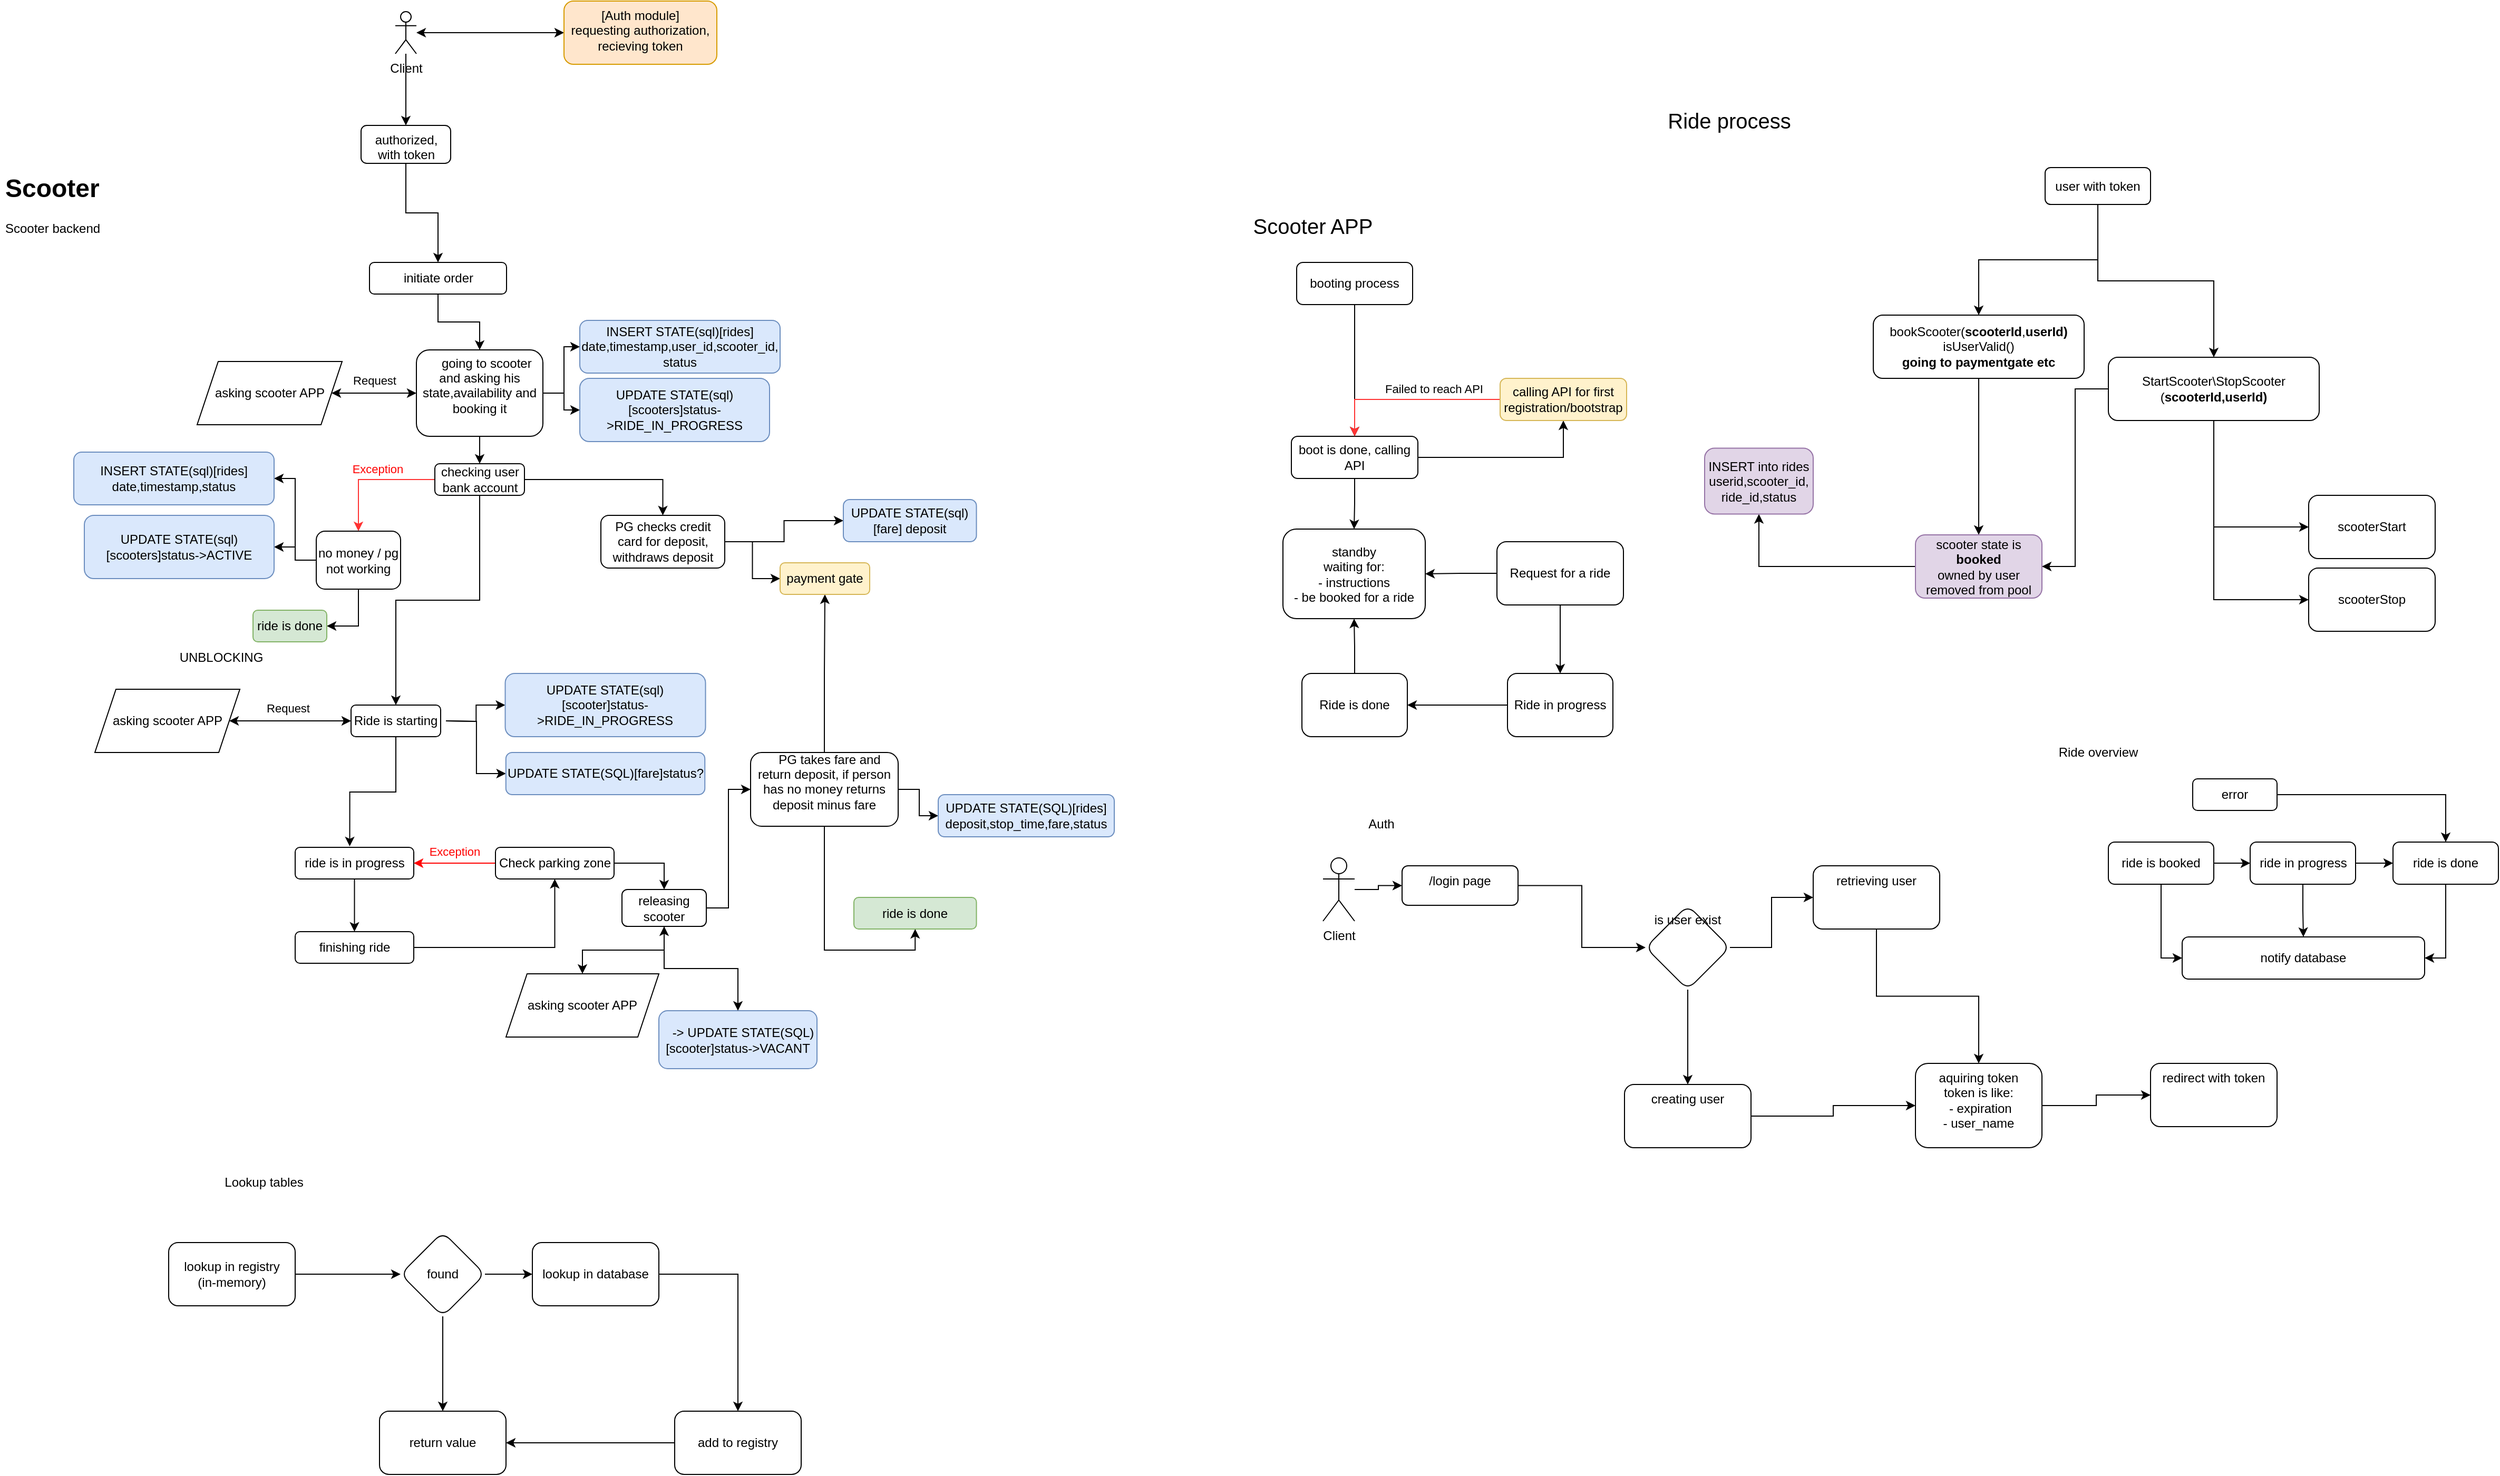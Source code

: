 <mxfile version="21.6.6" type="github">
  <diagram name="Page-1" id="B9Mj2-b3dq1Cd7GQC0pU">
    <mxGraphModel dx="2048" dy="1947" grid="1" gridSize="10" guides="1" tooltips="1" connect="1" arrows="1" fold="1" page="1" pageScale="1" pageWidth="827" pageHeight="1169" math="0" shadow="0">
      <root>
        <mxCell id="0" />
        <mxCell id="1" parent="0" />
        <mxCell id="IxOYMcuYMZwDZ8Kze4D3-2" value="&lt;h1&gt;Scooter&lt;/h1&gt;&lt;p&gt;Scooter backend&lt;/p&gt;" style="text;html=1;strokeColor=none;fillColor=none;spacing=5;spacingTop=-20;whiteSpace=wrap;overflow=hidden;rounded=0;" parent="1" vertex="1">
          <mxGeometry x="-360" y="-90" width="160" height="70" as="geometry" />
        </mxCell>
        <mxCell id="IxOYMcuYMZwDZ8Kze4D3-107" value="" style="edgeStyle=orthogonalEdgeStyle;rounded=0;orthogonalLoop=1;jettySize=auto;html=1;" parent="1" source="IxOYMcuYMZwDZ8Kze4D3-3" target="IxOYMcuYMZwDZ8Kze4D3-106" edge="1">
          <mxGeometry relative="1" as="geometry" />
        </mxCell>
        <mxCell id="IxOYMcuYMZwDZ8Kze4D3-3" value="initiate order" style="rounded=1;whiteSpace=wrap;html=1;" parent="1" vertex="1">
          <mxGeometry x="-9.5" width="130" height="30" as="geometry" />
        </mxCell>
        <mxCell id="IxOYMcuYMZwDZ8Kze4D3-50" value="" style="edgeStyle=orthogonalEdgeStyle;rounded=0;orthogonalLoop=1;jettySize=auto;html=1;" parent="1" source="IxOYMcuYMZwDZ8Kze4D3-8" target="IxOYMcuYMZwDZ8Kze4D3-49" edge="1">
          <mxGeometry relative="1" as="geometry" />
        </mxCell>
        <mxCell id="IxOYMcuYMZwDZ8Kze4D3-57" value="" style="edgeStyle=orthogonalEdgeStyle;rounded=0;orthogonalLoop=1;jettySize=auto;html=1;" parent="1" source="IxOYMcuYMZwDZ8Kze4D3-8" target="IxOYMcuYMZwDZ8Kze4D3-56" edge="1">
          <mxGeometry relative="1" as="geometry" />
        </mxCell>
        <mxCell id="IxOYMcuYMZwDZ8Kze4D3-88" value="" style="edgeStyle=orthogonalEdgeStyle;rounded=0;orthogonalLoop=1;jettySize=auto;html=1;strokeColor=#FF3333;" parent="1" source="IxOYMcuYMZwDZ8Kze4D3-8" target="IxOYMcuYMZwDZ8Kze4D3-87" edge="1">
          <mxGeometry relative="1" as="geometry" />
        </mxCell>
        <mxCell id="IxOYMcuYMZwDZ8Kze4D3-126" value="Exception" style="edgeLabel;html=1;align=center;verticalAlign=middle;resizable=0;points=[];fontColor=#FF0000;" parent="IxOYMcuYMZwDZ8Kze4D3-88" vertex="1" connectable="0">
          <mxGeometry x="-0.105" y="2" relative="1" as="geometry">
            <mxPoint y="-12" as="offset" />
          </mxGeometry>
        </mxCell>
        <mxCell id="IxOYMcuYMZwDZ8Kze4D3-8" value="checking user bank account" style="rounded=1;whiteSpace=wrap;html=1;" parent="1" vertex="1">
          <mxGeometry x="52.5" y="191" width="85" height="30" as="geometry" />
        </mxCell>
        <mxCell id="IxOYMcuYMZwDZ8Kze4D3-66" style="edgeStyle=orthogonalEdgeStyle;rounded=0;orthogonalLoop=1;jettySize=auto;html=1;" parent="1" source="IxOYMcuYMZwDZ8Kze4D3-22" target="IxOYMcuYMZwDZ8Kze4D3-24" edge="1">
          <mxGeometry relative="1" as="geometry" />
        </mxCell>
        <mxCell id="IxOYMcuYMZwDZ8Kze4D3-22" value="ride is in progress" style="rounded=1;whiteSpace=wrap;html=1;" parent="1" vertex="1">
          <mxGeometry x="-80" y="555" width="112.5" height="30" as="geometry" />
        </mxCell>
        <mxCell id="IxOYMcuYMZwDZ8Kze4D3-72" value="" style="edgeStyle=orthogonalEdgeStyle;rounded=0;orthogonalLoop=1;jettySize=auto;html=1;" parent="1" source="IxOYMcuYMZwDZ8Kze4D3-24" target="IxOYMcuYMZwDZ8Kze4D3-71" edge="1">
          <mxGeometry relative="1" as="geometry" />
        </mxCell>
        <mxCell id="IxOYMcuYMZwDZ8Kze4D3-24" value="finishing ride" style="rounded=1;whiteSpace=wrap;html=1;" parent="1" vertex="1">
          <mxGeometry x="-80" y="635" width="112.5" height="30" as="geometry" />
        </mxCell>
        <mxCell id="IxOYMcuYMZwDZ8Kze4D3-26" value="ride is done" style="rounded=1;whiteSpace=wrap;html=1;fillColor=#d5e8d4;strokeColor=#82b366;" parent="1" vertex="1">
          <mxGeometry x="450" y="602.5" width="116.25" height="30" as="geometry" />
        </mxCell>
        <mxCell id="IxOYMcuYMZwDZ8Kze4D3-33" style="edgeStyle=orthogonalEdgeStyle;rounded=0;orthogonalLoop=1;jettySize=auto;html=1;" parent="1" source="IxOYMcuYMZwDZ8Kze4D3-31" target="IxOYMcuYMZwDZ8Kze4D3-12" edge="1">
          <mxGeometry relative="1" as="geometry" />
        </mxCell>
        <mxCell id="IxOYMcuYMZwDZ8Kze4D3-86" style="edgeStyle=orthogonalEdgeStyle;rounded=0;orthogonalLoop=1;jettySize=auto;html=1;entryX=0.5;entryY=1;entryDx=0;entryDy=0;" parent="1" source="IxOYMcuYMZwDZ8Kze4D3-31" target="IxOYMcuYMZwDZ8Kze4D3-26" edge="1">
          <mxGeometry relative="1" as="geometry" />
        </mxCell>
        <mxCell id="IxOYMcuYMZwDZ8Kze4D3-98" style="edgeStyle=orthogonalEdgeStyle;rounded=0;orthogonalLoop=1;jettySize=auto;html=1;entryX=0;entryY=0.5;entryDx=0;entryDy=0;" parent="1" source="IxOYMcuYMZwDZ8Kze4D3-31" target="IxOYMcuYMZwDZ8Kze4D3-83" edge="1">
          <mxGeometry relative="1" as="geometry" />
        </mxCell>
        <mxCell id="IxOYMcuYMZwDZ8Kze4D3-31" value="&lt;div&gt;&amp;nbsp; &amp;nbsp;PG takes fare and return deposit, if person has no money returns deposit minus fare&lt;/div&gt;&lt;div&gt;&lt;br&gt;&lt;/div&gt;" style="rounded=1;whiteSpace=wrap;html=1;" parent="1" vertex="1">
          <mxGeometry x="352" y="465" width="140" height="70" as="geometry" />
        </mxCell>
        <mxCell id="IxOYMcuYMZwDZ8Kze4D3-45" value="UPDATE STATE(sql)[scooters]status-&amp;gt;RIDE_IN_PROGRESS&lt;br&gt;" style="rounded=1;whiteSpace=wrap;html=1;fillColor=#dae8fc;strokeColor=#6c8ebf;" parent="1" vertex="1">
          <mxGeometry x="190" y="110" width="180" height="60" as="geometry" />
        </mxCell>
        <mxCell id="IxOYMcuYMZwDZ8Kze4D3-51" style="edgeStyle=orthogonalEdgeStyle;rounded=0;orthogonalLoop=1;jettySize=auto;html=1;entryX=0;entryY=0.5;entryDx=0;entryDy=0;" parent="1" source="IxOYMcuYMZwDZ8Kze4D3-49" target="IxOYMcuYMZwDZ8Kze4D3-12" edge="1">
          <mxGeometry relative="1" as="geometry" />
        </mxCell>
        <mxCell id="IxOYMcuYMZwDZ8Kze4D3-95" style="edgeStyle=orthogonalEdgeStyle;rounded=0;orthogonalLoop=1;jettySize=auto;html=1;" parent="1" source="IxOYMcuYMZwDZ8Kze4D3-49" target="IxOYMcuYMZwDZ8Kze4D3-37" edge="1">
          <mxGeometry relative="1" as="geometry" />
        </mxCell>
        <mxCell id="IxOYMcuYMZwDZ8Kze4D3-49" value="PG checks credit card for deposit, withdraws deposit" style="rounded=1;whiteSpace=wrap;html=1;" parent="1" vertex="1">
          <mxGeometry x="210" y="240" width="117.5" height="50" as="geometry" />
        </mxCell>
        <mxCell id="IxOYMcuYMZwDZ8Kze4D3-61" style="edgeStyle=orthogonalEdgeStyle;rounded=0;orthogonalLoop=1;jettySize=auto;html=1;entryX=0.46;entryY=-0.034;entryDx=0;entryDy=0;entryPerimeter=0;" parent="1" source="IxOYMcuYMZwDZ8Kze4D3-56" target="IxOYMcuYMZwDZ8Kze4D3-22" edge="1">
          <mxGeometry relative="1" as="geometry" />
        </mxCell>
        <mxCell id="IxOYMcuYMZwDZ8Kze4D3-65" style="edgeStyle=orthogonalEdgeStyle;rounded=0;orthogonalLoop=1;jettySize=auto;html=1;entryX=0;entryY=0.5;entryDx=0;entryDy=0;" parent="1" target="IxOYMcuYMZwDZ8Kze4D3-64" edge="1">
          <mxGeometry relative="1" as="geometry">
            <mxPoint x="63" y="435" as="sourcePoint" />
          </mxGeometry>
        </mxCell>
        <mxCell id="IxOYMcuYMZwDZ8Kze4D3-104" style="edgeStyle=orthogonalEdgeStyle;rounded=0;orthogonalLoop=1;jettySize=auto;html=1;entryX=0;entryY=0.5;entryDx=0;entryDy=0;" parent="1" target="IxOYMcuYMZwDZ8Kze4D3-60" edge="1">
          <mxGeometry relative="1" as="geometry">
            <mxPoint x="63" y="435" as="sourcePoint" />
          </mxGeometry>
        </mxCell>
        <mxCell id="IxOYMcuYMZwDZ8Kze4D3-120" style="edgeStyle=orthogonalEdgeStyle;rounded=0;orthogonalLoop=1;jettySize=auto;html=1;startArrow=classic;startFill=1;" parent="1" source="IxOYMcuYMZwDZ8Kze4D3-56" target="IxOYMcuYMZwDZ8Kze4D3-119" edge="1">
          <mxGeometry relative="1" as="geometry" />
        </mxCell>
        <mxCell id="IxOYMcuYMZwDZ8Kze4D3-121" value="Request" style="edgeLabel;html=1;align=center;verticalAlign=middle;resizable=0;points=[];" parent="IxOYMcuYMZwDZ8Kze4D3-120" vertex="1" connectable="0">
          <mxGeometry x="0.04" y="-2" relative="1" as="geometry">
            <mxPoint y="-10" as="offset" />
          </mxGeometry>
        </mxCell>
        <mxCell id="IxOYMcuYMZwDZ8Kze4D3-56" value="Ride is starting" style="rounded=1;whiteSpace=wrap;html=1;" parent="1" vertex="1">
          <mxGeometry x="-27" y="420" width="85" height="30" as="geometry" />
        </mxCell>
        <mxCell id="IxOYMcuYMZwDZ8Kze4D3-60" value="UPDATE STATE(sql)[scooter]status-&gt;RIDE_IN_PROGRESS" style="rounded=1;whiteSpace=wrap;html=1;fillColor=#dae8fc;strokeColor=#6c8ebf;" parent="1" vertex="1">
          <mxGeometry x="119.26" y="390" width="190" height="60" as="geometry" />
        </mxCell>
        <mxCell id="IxOYMcuYMZwDZ8Kze4D3-64" value="UPDATE STATE(SQL)[fare]status?" style="rounded=1;whiteSpace=wrap;html=1;fillColor=#dae8fc;strokeColor=#6c8ebf;" parent="1" vertex="1">
          <mxGeometry x="119.88" y="465" width="188.75" height="40" as="geometry" />
        </mxCell>
        <mxCell id="IxOYMcuYMZwDZ8Kze4D3-67" value="&lt;div&gt;&lt;div&gt;&amp;nbsp; &amp;nbsp;-&amp;gt; UPDATE STATE(SQL)[scooter]status-&amp;gt;VACANT&lt;/div&gt;&lt;/div&gt;" style="rounded=1;whiteSpace=wrap;html=1;fillColor=#dae8fc;strokeColor=#6c8ebf;" parent="1" vertex="1">
          <mxGeometry x="265" y="710" width="150" height="55" as="geometry" />
        </mxCell>
        <mxCell id="IxOYMcuYMZwDZ8Kze4D3-76" value="&lt;font color=&quot;#ff0000&quot;&gt;Exception&lt;/font&gt;" style="edgeStyle=orthogonalEdgeStyle;rounded=0;orthogonalLoop=1;jettySize=auto;html=1;entryX=1;entryY=0.5;entryDx=0;entryDy=0;strokeColor=#FF0000;spacing=0;spacingRight=0;spacingTop=-22;" parent="1" source="IxOYMcuYMZwDZ8Kze4D3-71" target="IxOYMcuYMZwDZ8Kze4D3-22" edge="1">
          <mxGeometry x="0.002" relative="1" as="geometry">
            <mxPoint as="offset" />
          </mxGeometry>
        </mxCell>
        <mxCell id="IxOYMcuYMZwDZ8Kze4D3-79" style="edgeStyle=orthogonalEdgeStyle;rounded=0;orthogonalLoop=1;jettySize=auto;html=1;entryX=0.5;entryY=0;entryDx=0;entryDy=0;" parent="1" source="IxOYMcuYMZwDZ8Kze4D3-71" target="IxOYMcuYMZwDZ8Kze4D3-78" edge="1">
          <mxGeometry relative="1" as="geometry" />
        </mxCell>
        <mxCell id="IxOYMcuYMZwDZ8Kze4D3-71" value="Check parking zone" style="rounded=1;whiteSpace=wrap;html=1;" parent="1" vertex="1">
          <mxGeometry x="110" y="555" width="112.5" height="30" as="geometry" />
        </mxCell>
        <mxCell id="IxOYMcuYMZwDZ8Kze4D3-82" style="edgeStyle=orthogonalEdgeStyle;rounded=0;orthogonalLoop=1;jettySize=auto;html=1;entryX=0;entryY=0.5;entryDx=0;entryDy=0;" parent="1" source="IxOYMcuYMZwDZ8Kze4D3-78" target="IxOYMcuYMZwDZ8Kze4D3-31" edge="1">
          <mxGeometry relative="1" as="geometry" />
        </mxCell>
        <mxCell id="IxOYMcuYMZwDZ8Kze4D3-124" style="edgeStyle=orthogonalEdgeStyle;rounded=0;orthogonalLoop=1;jettySize=auto;html=1;startArrow=classic;startFill=1;" parent="1" source="IxOYMcuYMZwDZ8Kze4D3-78" target="IxOYMcuYMZwDZ8Kze4D3-123" edge="1">
          <mxGeometry relative="1" as="geometry" />
        </mxCell>
        <mxCell id="IxOYMcuYMZwDZ8Kze4D3-125" style="edgeStyle=orthogonalEdgeStyle;rounded=0;orthogonalLoop=1;jettySize=auto;html=1;" parent="1" source="IxOYMcuYMZwDZ8Kze4D3-78" target="IxOYMcuYMZwDZ8Kze4D3-67" edge="1">
          <mxGeometry relative="1" as="geometry" />
        </mxCell>
        <mxCell id="IxOYMcuYMZwDZ8Kze4D3-78" value="releasing scooter" style="rounded=1;whiteSpace=wrap;html=1;" parent="1" vertex="1">
          <mxGeometry x="230" y="595" width="80" height="35" as="geometry" />
        </mxCell>
        <mxCell id="IxOYMcuYMZwDZ8Kze4D3-83" value="UPDATE STATE(SQL)[rides] deposit,stop_time,fare,status" style="rounded=1;whiteSpace=wrap;html=1;fillColor=#dae8fc;strokeColor=#6c8ebf;" parent="1" vertex="1">
          <mxGeometry x="530" y="505" width="167" height="40" as="geometry" />
        </mxCell>
        <mxCell id="IxOYMcuYMZwDZ8Kze4D3-91" style="edgeStyle=orthogonalEdgeStyle;rounded=0;orthogonalLoop=1;jettySize=auto;html=1;" parent="1" source="IxOYMcuYMZwDZ8Kze4D3-87" target="IxOYMcuYMZwDZ8Kze4D3-90" edge="1">
          <mxGeometry relative="1" as="geometry" />
        </mxCell>
        <mxCell id="IxOYMcuYMZwDZ8Kze4D3-92" style="edgeStyle=orthogonalEdgeStyle;rounded=0;orthogonalLoop=1;jettySize=auto;html=1;entryX=1;entryY=0.5;entryDx=0;entryDy=0;" parent="1" source="IxOYMcuYMZwDZ8Kze4D3-87" target="IxOYMcuYMZwDZ8Kze4D3-89" edge="1">
          <mxGeometry relative="1" as="geometry" />
        </mxCell>
        <mxCell id="1r2iXWkapO2HrHA8mFTf-27" style="edgeStyle=orthogonalEdgeStyle;rounded=0;orthogonalLoop=1;jettySize=auto;html=1;entryX=1;entryY=0.5;entryDx=0;entryDy=0;" parent="1" source="IxOYMcuYMZwDZ8Kze4D3-87" target="1r2iXWkapO2HrHA8mFTf-26" edge="1">
          <mxGeometry relative="1" as="geometry" />
        </mxCell>
        <mxCell id="IxOYMcuYMZwDZ8Kze4D3-87" value="no money / pg not working" style="rounded=1;whiteSpace=wrap;html=1;" parent="1" vertex="1">
          <mxGeometry x="-60" y="255" width="80" height="55" as="geometry" />
        </mxCell>
        <mxCell id="IxOYMcuYMZwDZ8Kze4D3-89" value="INSERT STATE(sql)[rides] date,timestamp,status" style="rounded=1;whiteSpace=wrap;html=1;fillColor=#dae8fc;strokeColor=#6c8ebf;" parent="1" vertex="1">
          <mxGeometry x="-290" y="180" width="190" height="50" as="geometry" />
        </mxCell>
        <mxCell id="IxOYMcuYMZwDZ8Kze4D3-90" value="UPDATE STATE(sql)[scooters]status-&amp;gt;ACTIVE" style="rounded=1;whiteSpace=wrap;html=1;fillColor=#dae8fc;strokeColor=#6c8ebf;" parent="1" vertex="1">
          <mxGeometry x="-280" y="240" width="180" height="60" as="geometry" />
        </mxCell>
        <mxCell id="IxOYMcuYMZwDZ8Kze4D3-42" value="INSERT STATE(sql)[rides] date,timestamp,user_id,scooter_id, status" style="rounded=1;whiteSpace=wrap;html=1;fillColor=#dae8fc;strokeColor=#6c8ebf;" parent="1" vertex="1">
          <mxGeometry x="190" y="55" width="190" height="50" as="geometry" />
        </mxCell>
        <mxCell id="IxOYMcuYMZwDZ8Kze4D3-12" value="payment gate" style="rounded=1;whiteSpace=wrap;html=1;fillColor=#fff2cc;strokeColor=#d6b656;" parent="1" vertex="1">
          <mxGeometry x="380" y="285" width="85" height="30" as="geometry" />
        </mxCell>
        <mxCell id="IxOYMcuYMZwDZ8Kze4D3-37" value="UPDATE STATE(sql)[fare] deposit" style="rounded=1;whiteSpace=wrap;html=1;fillColor=#dae8fc;strokeColor=#6c8ebf;" parent="1" vertex="1">
          <mxGeometry x="440" y="225" width="126.25" height="40" as="geometry" />
        </mxCell>
        <mxCell id="IxOYMcuYMZwDZ8Kze4D3-108" style="edgeStyle=orthogonalEdgeStyle;rounded=0;orthogonalLoop=1;jettySize=auto;html=1;" parent="1" source="IxOYMcuYMZwDZ8Kze4D3-106" target="IxOYMcuYMZwDZ8Kze4D3-42" edge="1">
          <mxGeometry relative="1" as="geometry" />
        </mxCell>
        <mxCell id="IxOYMcuYMZwDZ8Kze4D3-112" style="edgeStyle=orthogonalEdgeStyle;rounded=0;orthogonalLoop=1;jettySize=auto;html=1;startArrow=classic;startFill=1;" parent="1" source="IxOYMcuYMZwDZ8Kze4D3-106" target="IxOYMcuYMZwDZ8Kze4D3-111" edge="1">
          <mxGeometry relative="1" as="geometry" />
        </mxCell>
        <mxCell id="IxOYMcuYMZwDZ8Kze4D3-115" value="Request" style="edgeLabel;html=1;align=center;verticalAlign=middle;resizable=0;points=[];" parent="IxOYMcuYMZwDZ8Kze4D3-112" vertex="1" connectable="0">
          <mxGeometry relative="1" as="geometry">
            <mxPoint y="-12" as="offset" />
          </mxGeometry>
        </mxCell>
        <mxCell id="IxOYMcuYMZwDZ8Kze4D3-114" style="edgeStyle=orthogonalEdgeStyle;rounded=0;orthogonalLoop=1;jettySize=auto;html=1;entryX=0;entryY=0.5;entryDx=0;entryDy=0;" parent="1" source="IxOYMcuYMZwDZ8Kze4D3-106" target="IxOYMcuYMZwDZ8Kze4D3-45" edge="1">
          <mxGeometry relative="1" as="geometry" />
        </mxCell>
        <mxCell id="IxOYMcuYMZwDZ8Kze4D3-116" style="edgeStyle=orthogonalEdgeStyle;rounded=0;orthogonalLoop=1;jettySize=auto;html=1;" parent="1" source="IxOYMcuYMZwDZ8Kze4D3-106" target="IxOYMcuYMZwDZ8Kze4D3-8" edge="1">
          <mxGeometry relative="1" as="geometry" />
        </mxCell>
        <mxCell id="IxOYMcuYMZwDZ8Kze4D3-106" value="&lt;div&gt;&amp;nbsp; &amp;nbsp; going to scooter and asking his state,availability and booking it&lt;/div&gt;&lt;div&gt;&lt;br&gt;&lt;/div&gt;" style="rounded=1;whiteSpace=wrap;html=1;" parent="1" vertex="1">
          <mxGeometry x="35" y="83" width="120" height="82" as="geometry" />
        </mxCell>
        <mxCell id="IxOYMcuYMZwDZ8Kze4D3-111" value="asking scooter APP" style="shape=parallelogram;perimeter=parallelogramPerimeter;whiteSpace=wrap;html=1;fixedSize=1;" parent="1" vertex="1">
          <mxGeometry x="-173" y="94" width="137.5" height="60" as="geometry" />
        </mxCell>
        <mxCell id="IxOYMcuYMZwDZ8Kze4D3-119" value="asking scooter APP" style="shape=parallelogram;perimeter=parallelogramPerimeter;whiteSpace=wrap;html=1;fixedSize=1;" parent="1" vertex="1">
          <mxGeometry x="-270" y="405" width="137.5" height="60" as="geometry" />
        </mxCell>
        <mxCell id="IxOYMcuYMZwDZ8Kze4D3-122" value="UNBLOCKING" style="text;html=1;strokeColor=none;fillColor=none;align=center;verticalAlign=middle;whiteSpace=wrap;rounded=0;" parent="1" vertex="1">
          <mxGeometry x="-180" y="360" width="60" height="30" as="geometry" />
        </mxCell>
        <mxCell id="IxOYMcuYMZwDZ8Kze4D3-123" value="asking scooter APP" style="shape=parallelogram;perimeter=parallelogramPerimeter;whiteSpace=wrap;html=1;fixedSize=1;" parent="1" vertex="1">
          <mxGeometry x="120" y="675" width="145" height="60" as="geometry" />
        </mxCell>
        <mxCell id="S2isAtEZf0TVNGyKqOjU-1" value="&lt;font style=&quot;font-size: 20px;&quot;&gt;Scooter APP&lt;/font&gt;" style="text;html=1;align=center;verticalAlign=middle;resizable=0;points=[];autosize=1;strokeColor=none;fillColor=none;" parent="1" vertex="1">
          <mxGeometry x="815" y="-55" width="140" height="40" as="geometry" />
        </mxCell>
        <mxCell id="S2isAtEZf0TVNGyKqOjU-4" value="" style="edgeStyle=orthogonalEdgeStyle;rounded=0;orthogonalLoop=1;jettySize=auto;html=1;" parent="1" source="S2isAtEZf0TVNGyKqOjU-2" target="S2isAtEZf0TVNGyKqOjU-3" edge="1">
          <mxGeometry relative="1" as="geometry" />
        </mxCell>
        <mxCell id="S2isAtEZf0TVNGyKqOjU-2" value="booting process" style="rounded=1;whiteSpace=wrap;html=1;" parent="1" vertex="1">
          <mxGeometry x="870" width="110" height="40" as="geometry" />
        </mxCell>
        <mxCell id="S2isAtEZf0TVNGyKqOjU-7" value="" style="edgeStyle=orthogonalEdgeStyle;rounded=0;orthogonalLoop=1;jettySize=auto;html=1;" parent="1" source="S2isAtEZf0TVNGyKqOjU-3" target="S2isAtEZf0TVNGyKqOjU-6" edge="1">
          <mxGeometry relative="1" as="geometry" />
        </mxCell>
        <mxCell id="S2isAtEZf0TVNGyKqOjU-12" value="" style="edgeStyle=orthogonalEdgeStyle;rounded=0;orthogonalLoop=1;jettySize=auto;html=1;" parent="1" source="S2isAtEZf0TVNGyKqOjU-3" target="S2isAtEZf0TVNGyKqOjU-11" edge="1">
          <mxGeometry relative="1" as="geometry" />
        </mxCell>
        <mxCell id="S2isAtEZf0TVNGyKqOjU-3" value="boot is done, calling API" style="rounded=1;whiteSpace=wrap;html=1;" parent="1" vertex="1">
          <mxGeometry x="865" y="165" width="120" height="40" as="geometry" />
        </mxCell>
        <mxCell id="S2isAtEZf0TVNGyKqOjU-22" value="" style="edgeStyle=orthogonalEdgeStyle;rounded=0;orthogonalLoop=1;jettySize=auto;html=1;strokeColor=#FF3333;" parent="1" source="S2isAtEZf0TVNGyKqOjU-6" target="S2isAtEZf0TVNGyKqOjU-3" edge="1">
          <mxGeometry relative="1" as="geometry" />
        </mxCell>
        <mxCell id="S2isAtEZf0TVNGyKqOjU-23" value="Failed to reach API" style="edgeLabel;html=1;align=center;verticalAlign=middle;resizable=0;points=[];" parent="S2isAtEZf0TVNGyKqOjU-22" vertex="1" connectable="0">
          <mxGeometry x="-0.272" y="-1" relative="1" as="geometry">
            <mxPoint y="-9" as="offset" />
          </mxGeometry>
        </mxCell>
        <mxCell id="S2isAtEZf0TVNGyKqOjU-6" value="calling API for first registration/bootstrap" style="rounded=1;whiteSpace=wrap;html=1;fillColor=#fff2cc;strokeColor=#d6b656;" parent="1" vertex="1">
          <mxGeometry x="1063" y="110" width="120" height="40" as="geometry" />
        </mxCell>
        <mxCell id="S2isAtEZf0TVNGyKqOjU-11" value="standby&lt;br&gt;waiting for:&lt;br&gt;- instructions&lt;br&gt;- be booked for a ride" style="rounded=1;whiteSpace=wrap;html=1;" parent="1" vertex="1">
          <mxGeometry x="857" y="253" width="135" height="85" as="geometry" />
        </mxCell>
        <mxCell id="S2isAtEZf0TVNGyKqOjU-14" style="edgeStyle=orthogonalEdgeStyle;rounded=0;orthogonalLoop=1;jettySize=auto;html=1;entryX=1;entryY=0.5;entryDx=0;entryDy=0;" parent="1" source="S2isAtEZf0TVNGyKqOjU-13" target="S2isAtEZf0TVNGyKqOjU-11" edge="1">
          <mxGeometry relative="1" as="geometry" />
        </mxCell>
        <mxCell id="S2isAtEZf0TVNGyKqOjU-16" value="" style="edgeStyle=orthogonalEdgeStyle;rounded=0;orthogonalLoop=1;jettySize=auto;html=1;" parent="1" source="S2isAtEZf0TVNGyKqOjU-13" target="S2isAtEZf0TVNGyKqOjU-15" edge="1">
          <mxGeometry relative="1" as="geometry" />
        </mxCell>
        <mxCell id="S2isAtEZf0TVNGyKqOjU-13" value="Request for a ride" style="rounded=1;whiteSpace=wrap;html=1;" parent="1" vertex="1">
          <mxGeometry x="1060" y="265" width="120" height="60" as="geometry" />
        </mxCell>
        <mxCell id="S2isAtEZf0TVNGyKqOjU-19" value="" style="edgeStyle=orthogonalEdgeStyle;rounded=0;orthogonalLoop=1;jettySize=auto;html=1;" parent="1" source="S2isAtEZf0TVNGyKqOjU-15" target="S2isAtEZf0TVNGyKqOjU-18" edge="1">
          <mxGeometry relative="1" as="geometry" />
        </mxCell>
        <mxCell id="S2isAtEZf0TVNGyKqOjU-15" value="Ride in progress" style="rounded=1;whiteSpace=wrap;html=1;" parent="1" vertex="1">
          <mxGeometry x="1070" y="390" width="100" height="60" as="geometry" />
        </mxCell>
        <mxCell id="S2isAtEZf0TVNGyKqOjU-20" value="" style="edgeStyle=orthogonalEdgeStyle;rounded=0;orthogonalLoop=1;jettySize=auto;html=1;" parent="1" source="S2isAtEZf0TVNGyKqOjU-18" target="S2isAtEZf0TVNGyKqOjU-11" edge="1">
          <mxGeometry relative="1" as="geometry" />
        </mxCell>
        <mxCell id="S2isAtEZf0TVNGyKqOjU-18" value="Ride is done" style="rounded=1;whiteSpace=wrap;html=1;" parent="1" vertex="1">
          <mxGeometry x="875" y="390" width="100" height="60" as="geometry" />
        </mxCell>
        <mxCell id="13goinsFqZNGyoFPxJY--6" value="" style="edgeStyle=orthogonalEdgeStyle;orthogonalLoop=1;jettySize=auto;html=1;curved=1;startArrow=classic;startFill=1;" parent="1" source="13goinsFqZNGyoFPxJY--2" target="13goinsFqZNGyoFPxJY--5" edge="1">
          <mxGeometry relative="1" as="geometry" />
        </mxCell>
        <mxCell id="1r2iXWkapO2HrHA8mFTf-23" value="" style="edgeStyle=orthogonalEdgeStyle;rounded=0;orthogonalLoop=1;jettySize=auto;html=1;" parent="1" source="13goinsFqZNGyoFPxJY--2" target="13goinsFqZNGyoFPxJY--7" edge="1">
          <mxGeometry relative="1" as="geometry" />
        </mxCell>
        <mxCell id="13goinsFqZNGyoFPxJY--2" value="Client" style="shape=umlActor;verticalLabelPosition=bottom;verticalAlign=top;html=1;outlineConnect=0;" parent="1" vertex="1">
          <mxGeometry x="15" y="-238" width="20" height="40" as="geometry" />
        </mxCell>
        <mxCell id="13goinsFqZNGyoFPxJY--5" value="[Auth module]&lt;br&gt;requesting authorization, recieving token" style="rounded=1;whiteSpace=wrap;html=1;verticalAlign=top;fillColor=#ffe6cc;strokeColor=#d79b00;" parent="1" vertex="1">
          <mxGeometry x="175" y="-248" width="145" height="60" as="geometry" />
        </mxCell>
        <mxCell id="13goinsFqZNGyoFPxJY--9" value="" style="edgeStyle=orthogonalEdgeStyle;rounded=0;orthogonalLoop=1;jettySize=auto;html=1;" parent="1" source="13goinsFqZNGyoFPxJY--7" target="IxOYMcuYMZwDZ8Kze4D3-3" edge="1">
          <mxGeometry relative="1" as="geometry" />
        </mxCell>
        <mxCell id="13goinsFqZNGyoFPxJY--7" value="authorized, with token&lt;br&gt;" style="rounded=1;whiteSpace=wrap;html=1;verticalAlign=top;" parent="1" vertex="1">
          <mxGeometry x="-17.5" y="-130" width="85" height="36" as="geometry" />
        </mxCell>
        <mxCell id="13goinsFqZNGyoFPxJY--13" value="" style="edgeStyle=orthogonalEdgeStyle;rounded=0;orthogonalLoop=1;jettySize=auto;html=1;" parent="1" source="13goinsFqZNGyoFPxJY--11" target="13goinsFqZNGyoFPxJY--12" edge="1">
          <mxGeometry relative="1" as="geometry" />
        </mxCell>
        <mxCell id="geULu30l--rnsUxpWc-W-18" style="edgeStyle=orthogonalEdgeStyle;rounded=0;orthogonalLoop=1;jettySize=auto;html=1;entryX=0.5;entryY=0;entryDx=0;entryDy=0;" edge="1" parent="1" source="13goinsFqZNGyoFPxJY--11" target="geULu30l--rnsUxpWc-W-4">
          <mxGeometry relative="1" as="geometry" />
        </mxCell>
        <mxCell id="13goinsFqZNGyoFPxJY--11" value="user with token" style="rounded=1;whiteSpace=wrap;html=1;" parent="1" vertex="1">
          <mxGeometry x="1580" y="-90" width="100" height="35" as="geometry" />
        </mxCell>
        <mxCell id="13goinsFqZNGyoFPxJY--27" value="" style="edgeStyle=orthogonalEdgeStyle;rounded=0;orthogonalLoop=1;jettySize=auto;html=1;" parent="1" source="13goinsFqZNGyoFPxJY--12" target="13goinsFqZNGyoFPxJY--14" edge="1">
          <mxGeometry relative="1" as="geometry" />
        </mxCell>
        <mxCell id="13goinsFqZNGyoFPxJY--12" value="bookScooter(&lt;b&gt;scooterId&lt;/b&gt;,&lt;b&gt;userId)&lt;br&gt;&lt;/b&gt;isUserValid()&lt;br style=&quot;border-color: var(--border-color);&quot;&gt;&lt;b&gt;going to paymentgate etc&lt;br&gt;&lt;/b&gt;" style="rounded=1;whiteSpace=wrap;html=1;" parent="1" vertex="1">
          <mxGeometry x="1417" y="50" width="200" height="60" as="geometry" />
        </mxCell>
        <mxCell id="geULu30l--rnsUxpWc-W-3" value="" style="edgeStyle=orthogonalEdgeStyle;rounded=0;orthogonalLoop=1;jettySize=auto;html=1;" edge="1" parent="1" source="13goinsFqZNGyoFPxJY--14" target="geULu30l--rnsUxpWc-W-2">
          <mxGeometry relative="1" as="geometry" />
        </mxCell>
        <mxCell id="13goinsFqZNGyoFPxJY--14" value="scooter state is &lt;b&gt;booked&lt;/b&gt;&lt;br&gt;owned by user&lt;br&gt;removed from pool" style="rounded=1;whiteSpace=wrap;html=1;fillColor=#e1d5e7;strokeColor=#9673a6;" parent="1" vertex="1">
          <mxGeometry x="1457" y="258.5" width="120" height="60" as="geometry" />
        </mxCell>
        <mxCell id="13goinsFqZNGyoFPxJY--19" value="scooterStart" style="rounded=1;whiteSpace=wrap;html=1;" parent="1" vertex="1">
          <mxGeometry x="1830" y="221" width="120" height="60" as="geometry" />
        </mxCell>
        <mxCell id="13goinsFqZNGyoFPxJY--22" value="scooterStop" style="rounded=1;whiteSpace=wrap;html=1;" parent="1" vertex="1">
          <mxGeometry x="1830" y="290" width="120" height="60" as="geometry" />
        </mxCell>
        <mxCell id="13goinsFqZNGyoFPxJY--28" value="&lt;font style=&quot;font-size: 20px;&quot;&gt;Ride process&lt;/font&gt;" style="text;html=1;align=center;verticalAlign=middle;resizable=0;points=[];autosize=1;strokeColor=none;fillColor=none;" parent="1" vertex="1">
          <mxGeometry x="1210" y="-155" width="140" height="40" as="geometry" />
        </mxCell>
        <mxCell id="1r2iXWkapO2HrHA8mFTf-1" value="Auth" style="text;html=1;align=center;verticalAlign=middle;resizable=0;points=[];autosize=1;strokeColor=none;fillColor=none;" parent="1" vertex="1">
          <mxGeometry x="925" y="518" width="50" height="30" as="geometry" />
        </mxCell>
        <mxCell id="1r2iXWkapO2HrHA8mFTf-6" value="" style="edgeStyle=orthogonalEdgeStyle;rounded=0;orthogonalLoop=1;jettySize=auto;html=1;" parent="1" source="1r2iXWkapO2HrHA8mFTf-2" target="1r2iXWkapO2HrHA8mFTf-5" edge="1">
          <mxGeometry relative="1" as="geometry" />
        </mxCell>
        <mxCell id="1r2iXWkapO2HrHA8mFTf-2" value="Client" style="shape=umlActor;verticalLabelPosition=bottom;verticalAlign=top;html=1;outlineConnect=0;" parent="1" vertex="1">
          <mxGeometry x="895" y="565" width="30" height="60" as="geometry" />
        </mxCell>
        <mxCell id="1r2iXWkapO2HrHA8mFTf-8" value="" style="edgeStyle=orthogonalEdgeStyle;rounded=0;orthogonalLoop=1;jettySize=auto;html=1;" parent="1" source="1r2iXWkapO2HrHA8mFTf-5" target="1r2iXWkapO2HrHA8mFTf-7" edge="1">
          <mxGeometry relative="1" as="geometry" />
        </mxCell>
        <mxCell id="1r2iXWkapO2HrHA8mFTf-5" value="/login page" style="rounded=1;whiteSpace=wrap;html=1;verticalAlign=top;" parent="1" vertex="1">
          <mxGeometry x="970" y="572.5" width="110" height="37.5" as="geometry" />
        </mxCell>
        <mxCell id="1r2iXWkapO2HrHA8mFTf-11" value="" style="edgeStyle=orthogonalEdgeStyle;rounded=0;orthogonalLoop=1;jettySize=auto;html=1;" parent="1" source="1r2iXWkapO2HrHA8mFTf-7" target="1r2iXWkapO2HrHA8mFTf-10" edge="1">
          <mxGeometry relative="1" as="geometry" />
        </mxCell>
        <mxCell id="1r2iXWkapO2HrHA8mFTf-15" value="" style="edgeStyle=orthogonalEdgeStyle;rounded=0;orthogonalLoop=1;jettySize=auto;html=1;" parent="1" source="1r2iXWkapO2HrHA8mFTf-7" target="1r2iXWkapO2HrHA8mFTf-14" edge="1">
          <mxGeometry relative="1" as="geometry" />
        </mxCell>
        <mxCell id="1r2iXWkapO2HrHA8mFTf-7" value="is user exist" style="rhombus;whiteSpace=wrap;html=1;verticalAlign=top;rounded=1;" parent="1" vertex="1">
          <mxGeometry x="1201" y="610" width="80" height="80" as="geometry" />
        </mxCell>
        <mxCell id="1r2iXWkapO2HrHA8mFTf-13" value="" style="edgeStyle=orthogonalEdgeStyle;rounded=0;orthogonalLoop=1;jettySize=auto;html=1;" parent="1" source="1r2iXWkapO2HrHA8mFTf-10" target="1r2iXWkapO2HrHA8mFTf-12" edge="1">
          <mxGeometry relative="1" as="geometry" />
        </mxCell>
        <mxCell id="1r2iXWkapO2HrHA8mFTf-10" value="creating user" style="whiteSpace=wrap;html=1;verticalAlign=top;rounded=1;" parent="1" vertex="1">
          <mxGeometry x="1181" y="780" width="120" height="60" as="geometry" />
        </mxCell>
        <mxCell id="1r2iXWkapO2HrHA8mFTf-18" value="" style="edgeStyle=orthogonalEdgeStyle;rounded=0;orthogonalLoop=1;jettySize=auto;html=1;" parent="1" source="1r2iXWkapO2HrHA8mFTf-12" target="1r2iXWkapO2HrHA8mFTf-17" edge="1">
          <mxGeometry relative="1" as="geometry" />
        </mxCell>
        <mxCell id="1r2iXWkapO2HrHA8mFTf-12" value="aquiring token&lt;br&gt;token is like:&lt;br&gt;&amp;nbsp;- expiration&lt;br&gt;- user_name" style="rounded=1;whiteSpace=wrap;html=1;verticalAlign=top;" parent="1" vertex="1">
          <mxGeometry x="1457" y="760" width="120" height="80" as="geometry" />
        </mxCell>
        <mxCell id="1r2iXWkapO2HrHA8mFTf-16" value="" style="edgeStyle=orthogonalEdgeStyle;rounded=0;orthogonalLoop=1;jettySize=auto;html=1;" parent="1" source="1r2iXWkapO2HrHA8mFTf-14" target="1r2iXWkapO2HrHA8mFTf-12" edge="1">
          <mxGeometry relative="1" as="geometry" />
        </mxCell>
        <mxCell id="1r2iXWkapO2HrHA8mFTf-14" value="retrieving user" style="rounded=1;whiteSpace=wrap;html=1;verticalAlign=top;" parent="1" vertex="1">
          <mxGeometry x="1360" y="572.5" width="120" height="60" as="geometry" />
        </mxCell>
        <mxCell id="1r2iXWkapO2HrHA8mFTf-17" value="redirect with token" style="rounded=1;whiteSpace=wrap;html=1;verticalAlign=top;" parent="1" vertex="1">
          <mxGeometry x="1680" y="760" width="120" height="60" as="geometry" />
        </mxCell>
        <mxCell id="1r2iXWkapO2HrHA8mFTf-26" value="ride is done" style="rounded=1;whiteSpace=wrap;html=1;fillColor=#d5e8d4;strokeColor=#82b366;" parent="1" vertex="1">
          <mxGeometry x="-120" y="330" width="70" height="30" as="geometry" />
        </mxCell>
        <mxCell id="1r2iXWkapO2HrHA8mFTf-42" style="edgeStyle=orthogonalEdgeStyle;rounded=0;orthogonalLoop=1;jettySize=auto;html=1;entryX=1;entryY=0.5;entryDx=0;entryDy=0;" parent="1" source="1r2iXWkapO2HrHA8mFTf-28" target="1r2iXWkapO2HrHA8mFTf-30" edge="1">
          <mxGeometry relative="1" as="geometry" />
        </mxCell>
        <mxCell id="1r2iXWkapO2HrHA8mFTf-28" value="ride is done" style="rounded=1;whiteSpace=wrap;html=1;" parent="1" vertex="1">
          <mxGeometry x="1910" y="550" width="100" height="40" as="geometry" />
        </mxCell>
        <mxCell id="1r2iXWkapO2HrHA8mFTf-30" value="notify database" style="rounded=1;whiteSpace=wrap;html=1;" parent="1" vertex="1">
          <mxGeometry x="1710" y="640" width="230" height="40" as="geometry" />
        </mxCell>
        <mxCell id="1r2iXWkapO2HrHA8mFTf-37" value="" style="edgeStyle=orthogonalEdgeStyle;rounded=0;orthogonalLoop=1;jettySize=auto;html=1;" parent="1" source="1r2iXWkapO2HrHA8mFTf-35" target="1r2iXWkapO2HrHA8mFTf-28" edge="1">
          <mxGeometry relative="1" as="geometry" />
        </mxCell>
        <mxCell id="1r2iXWkapO2HrHA8mFTf-39" value="" style="edgeStyle=orthogonalEdgeStyle;rounded=0;orthogonalLoop=1;jettySize=auto;html=1;" parent="1" source="1r2iXWkapO2HrHA8mFTf-35" target="1r2iXWkapO2HrHA8mFTf-30" edge="1">
          <mxGeometry relative="1" as="geometry" />
        </mxCell>
        <mxCell id="1r2iXWkapO2HrHA8mFTf-35" value="ride in progress" style="rounded=1;whiteSpace=wrap;html=1;" parent="1" vertex="1">
          <mxGeometry x="1774.5" y="550" width="100" height="40" as="geometry" />
        </mxCell>
        <mxCell id="1r2iXWkapO2HrHA8mFTf-38" value="" style="edgeStyle=orthogonalEdgeStyle;rounded=0;orthogonalLoop=1;jettySize=auto;html=1;" parent="1" source="1r2iXWkapO2HrHA8mFTf-36" target="1r2iXWkapO2HrHA8mFTf-35" edge="1">
          <mxGeometry relative="1" as="geometry" />
        </mxCell>
        <mxCell id="1r2iXWkapO2HrHA8mFTf-40" style="edgeStyle=orthogonalEdgeStyle;rounded=0;orthogonalLoop=1;jettySize=auto;html=1;entryX=0;entryY=0.5;entryDx=0;entryDy=0;" parent="1" source="1r2iXWkapO2HrHA8mFTf-36" target="1r2iXWkapO2HrHA8mFTf-30" edge="1">
          <mxGeometry relative="1" as="geometry" />
        </mxCell>
        <mxCell id="1r2iXWkapO2HrHA8mFTf-36" value="ride is booked" style="rounded=1;whiteSpace=wrap;html=1;" parent="1" vertex="1">
          <mxGeometry x="1640" y="550" width="100" height="40" as="geometry" />
        </mxCell>
        <mxCell id="1r2iXWkapO2HrHA8mFTf-44" style="edgeStyle=orthogonalEdgeStyle;rounded=0;orthogonalLoop=1;jettySize=auto;html=1;" parent="1" source="1r2iXWkapO2HrHA8mFTf-43" target="1r2iXWkapO2HrHA8mFTf-28" edge="1">
          <mxGeometry relative="1" as="geometry" />
        </mxCell>
        <mxCell id="1r2iXWkapO2HrHA8mFTf-43" value="error" style="rounded=1;whiteSpace=wrap;html=1;" parent="1" vertex="1">
          <mxGeometry x="1720" y="490" width="80" height="30" as="geometry" />
        </mxCell>
        <mxCell id="geULu30l--rnsUxpWc-W-2" value="INSERT into rides userid,scooter_id,&lt;br&gt;ride_id,status" style="rounded=1;whiteSpace=wrap;html=1;fillColor=#e1d5e7;strokeColor=#9673a6;" vertex="1" parent="1">
          <mxGeometry x="1257" y="176.25" width="103" height="62.5" as="geometry" />
        </mxCell>
        <mxCell id="geULu30l--rnsUxpWc-W-15" style="edgeStyle=orthogonalEdgeStyle;rounded=0;orthogonalLoop=1;jettySize=auto;html=1;entryX=1;entryY=0.5;entryDx=0;entryDy=0;" edge="1" parent="1" source="geULu30l--rnsUxpWc-W-4" target="13goinsFqZNGyoFPxJY--14">
          <mxGeometry relative="1" as="geometry" />
        </mxCell>
        <mxCell id="geULu30l--rnsUxpWc-W-16" style="edgeStyle=orthogonalEdgeStyle;rounded=0;orthogonalLoop=1;jettySize=auto;html=1;entryX=0;entryY=0.5;entryDx=0;entryDy=0;" edge="1" parent="1" source="geULu30l--rnsUxpWc-W-4" target="13goinsFqZNGyoFPxJY--19">
          <mxGeometry relative="1" as="geometry" />
        </mxCell>
        <mxCell id="geULu30l--rnsUxpWc-W-17" style="edgeStyle=orthogonalEdgeStyle;rounded=0;orthogonalLoop=1;jettySize=auto;html=1;entryX=0;entryY=0.5;entryDx=0;entryDy=0;" edge="1" parent="1" source="geULu30l--rnsUxpWc-W-4" target="13goinsFqZNGyoFPxJY--22">
          <mxGeometry relative="1" as="geometry" />
        </mxCell>
        <mxCell id="geULu30l--rnsUxpWc-W-4" value="StartScooter\StopScooter&lt;br&gt;(&lt;b&gt;scooterId,userId)&lt;br&gt;&lt;/b&gt;" style="rounded=1;whiteSpace=wrap;html=1;" vertex="1" parent="1">
          <mxGeometry x="1640" y="90" width="200" height="60" as="geometry" />
        </mxCell>
        <mxCell id="geULu30l--rnsUxpWc-W-20" value="Ride overview" style="text;html=1;align=center;verticalAlign=middle;resizable=0;points=[];autosize=1;strokeColor=none;fillColor=none;" vertex="1" parent="1">
          <mxGeometry x="1580" y="450" width="100" height="30" as="geometry" />
        </mxCell>
        <mxCell id="geULu30l--rnsUxpWc-W-21" value="Lookup tables" style="text;html=1;align=center;verticalAlign=middle;resizable=0;points=[];autosize=1;strokeColor=none;fillColor=none;" vertex="1" parent="1">
          <mxGeometry x="-160" y="858" width="100" height="30" as="geometry" />
        </mxCell>
        <mxCell id="geULu30l--rnsUxpWc-W-24" value="" style="edgeStyle=orthogonalEdgeStyle;rounded=0;orthogonalLoop=1;jettySize=auto;html=1;" edge="1" parent="1" source="geULu30l--rnsUxpWc-W-22" target="geULu30l--rnsUxpWc-W-23">
          <mxGeometry relative="1" as="geometry" />
        </mxCell>
        <mxCell id="geULu30l--rnsUxpWc-W-22" value="lookup in registry &lt;br&gt;(in-memory)" style="rounded=1;whiteSpace=wrap;html=1;" vertex="1" parent="1">
          <mxGeometry x="-200" y="930" width="120" height="60" as="geometry" />
        </mxCell>
        <mxCell id="geULu30l--rnsUxpWc-W-26" value="" style="edgeStyle=orthogonalEdgeStyle;rounded=0;orthogonalLoop=1;jettySize=auto;html=1;" edge="1" parent="1" source="geULu30l--rnsUxpWc-W-23" target="geULu30l--rnsUxpWc-W-25">
          <mxGeometry relative="1" as="geometry" />
        </mxCell>
        <mxCell id="geULu30l--rnsUxpWc-W-37" style="edgeStyle=orthogonalEdgeStyle;rounded=0;orthogonalLoop=1;jettySize=auto;html=1;entryX=0;entryY=0.5;entryDx=0;entryDy=0;" edge="1" parent="1" source="geULu30l--rnsUxpWc-W-23" target="geULu30l--rnsUxpWc-W-27">
          <mxGeometry relative="1" as="geometry" />
        </mxCell>
        <mxCell id="geULu30l--rnsUxpWc-W-23" value="found" style="rhombus;whiteSpace=wrap;html=1;rounded=1;" vertex="1" parent="1">
          <mxGeometry x="20" y="920" width="80" height="80" as="geometry" />
        </mxCell>
        <mxCell id="geULu30l--rnsUxpWc-W-25" value="return value" style="whiteSpace=wrap;html=1;rounded=1;" vertex="1" parent="1">
          <mxGeometry y="1090" width="120" height="60" as="geometry" />
        </mxCell>
        <mxCell id="geULu30l--rnsUxpWc-W-34" value="" style="edgeStyle=orthogonalEdgeStyle;rounded=0;orthogonalLoop=1;jettySize=auto;html=1;" edge="1" parent="1" source="geULu30l--rnsUxpWc-W-27" target="geULu30l--rnsUxpWc-W-33">
          <mxGeometry relative="1" as="geometry" />
        </mxCell>
        <mxCell id="geULu30l--rnsUxpWc-W-27" value="lookup in database" style="rounded=1;whiteSpace=wrap;html=1;" vertex="1" parent="1">
          <mxGeometry x="145" y="930" width="120" height="60" as="geometry" />
        </mxCell>
        <mxCell id="geULu30l--rnsUxpWc-W-38" style="edgeStyle=orthogonalEdgeStyle;rounded=0;orthogonalLoop=1;jettySize=auto;html=1;entryX=1;entryY=0.5;entryDx=0;entryDy=0;" edge="1" parent="1" source="geULu30l--rnsUxpWc-W-33" target="geULu30l--rnsUxpWc-W-25">
          <mxGeometry relative="1" as="geometry" />
        </mxCell>
        <mxCell id="geULu30l--rnsUxpWc-W-33" value="add to registry" style="whiteSpace=wrap;html=1;rounded=1;" vertex="1" parent="1">
          <mxGeometry x="280" y="1090" width="120" height="60" as="geometry" />
        </mxCell>
      </root>
    </mxGraphModel>
  </diagram>
</mxfile>
